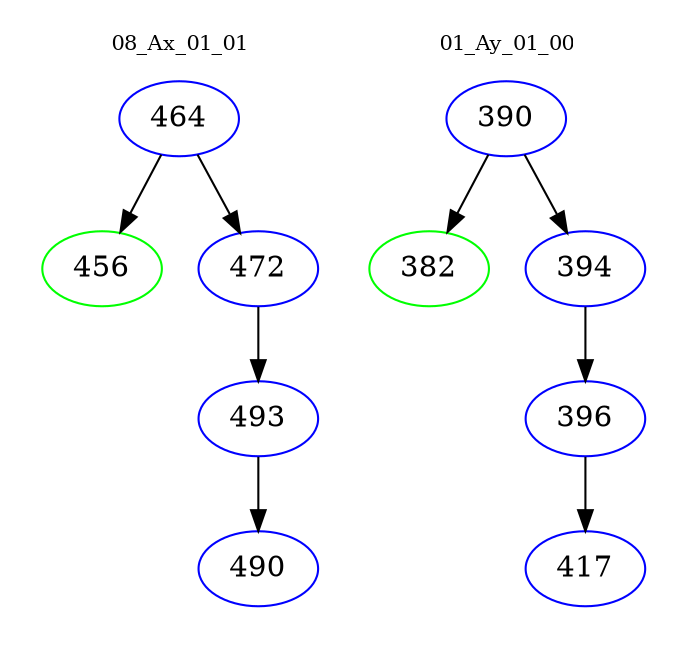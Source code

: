 digraph{
subgraph cluster_0 {
color = white
label = "08_Ax_01_01";
fontsize=10;
T0_464 [label="464", color="blue"]
T0_464 -> T0_456 [color="black"]
T0_456 [label="456", color="green"]
T0_464 -> T0_472 [color="black"]
T0_472 [label="472", color="blue"]
T0_472 -> T0_493 [color="black"]
T0_493 [label="493", color="blue"]
T0_493 -> T0_490 [color="black"]
T0_490 [label="490", color="blue"]
}
subgraph cluster_1 {
color = white
label = "01_Ay_01_00";
fontsize=10;
T1_390 [label="390", color="blue"]
T1_390 -> T1_382 [color="black"]
T1_382 [label="382", color="green"]
T1_390 -> T1_394 [color="black"]
T1_394 [label="394", color="blue"]
T1_394 -> T1_396 [color="black"]
T1_396 [label="396", color="blue"]
T1_396 -> T1_417 [color="black"]
T1_417 [label="417", color="blue"]
}
}
